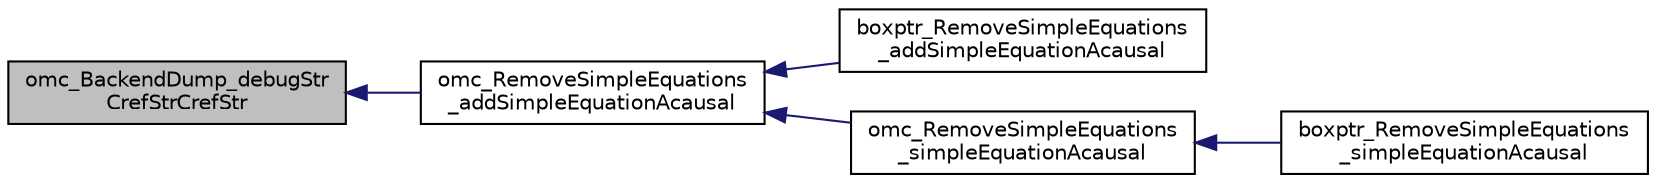 digraph "omc_BackendDump_debugStrCrefStrCrefStr"
{
  edge [fontname="Helvetica",fontsize="10",labelfontname="Helvetica",labelfontsize="10"];
  node [fontname="Helvetica",fontsize="10",shape=record];
  rankdir="LR";
  Node1112 [label="omc_BackendDump_debugStr\lCrefStrCrefStr",height=0.2,width=0.4,color="black", fillcolor="grey75", style="filled", fontcolor="black"];
  Node1112 -> Node1113 [dir="back",color="midnightblue",fontsize="10",style="solid",fontname="Helvetica"];
  Node1113 [label="omc_RemoveSimpleEquations\l_addSimpleEquationAcausal",height=0.2,width=0.4,color="black", fillcolor="white", style="filled",URL="$d4/dd2/_remove_simple_equations_8c.html#a6c23fef14c6c86a77485372bfb19a55a"];
  Node1113 -> Node1114 [dir="back",color="midnightblue",fontsize="10",style="solid",fontname="Helvetica"];
  Node1114 [label="boxptr_RemoveSimpleEquations\l_addSimpleEquationAcausal",height=0.2,width=0.4,color="black", fillcolor="white", style="filled",URL="$d4/dd2/_remove_simple_equations_8c.html#a42c2dbe9b2fb4617fd487462f3e753ee"];
  Node1113 -> Node1115 [dir="back",color="midnightblue",fontsize="10",style="solid",fontname="Helvetica"];
  Node1115 [label="omc_RemoveSimpleEquations\l_simpleEquationAcausal",height=0.2,width=0.4,color="black", fillcolor="white", style="filled",URL="$d4/dd2/_remove_simple_equations_8c.html#a6908fce8f50b0d07db1c2e09df3bd237"];
  Node1115 -> Node1116 [dir="back",color="midnightblue",fontsize="10",style="solid",fontname="Helvetica"];
  Node1116 [label="boxptr_RemoveSimpleEquations\l_simpleEquationAcausal",height=0.2,width=0.4,color="black", fillcolor="white", style="filled",URL="$d4/dd2/_remove_simple_equations_8c.html#a3078658b7d90e581486479bda24d74b6"];
}
